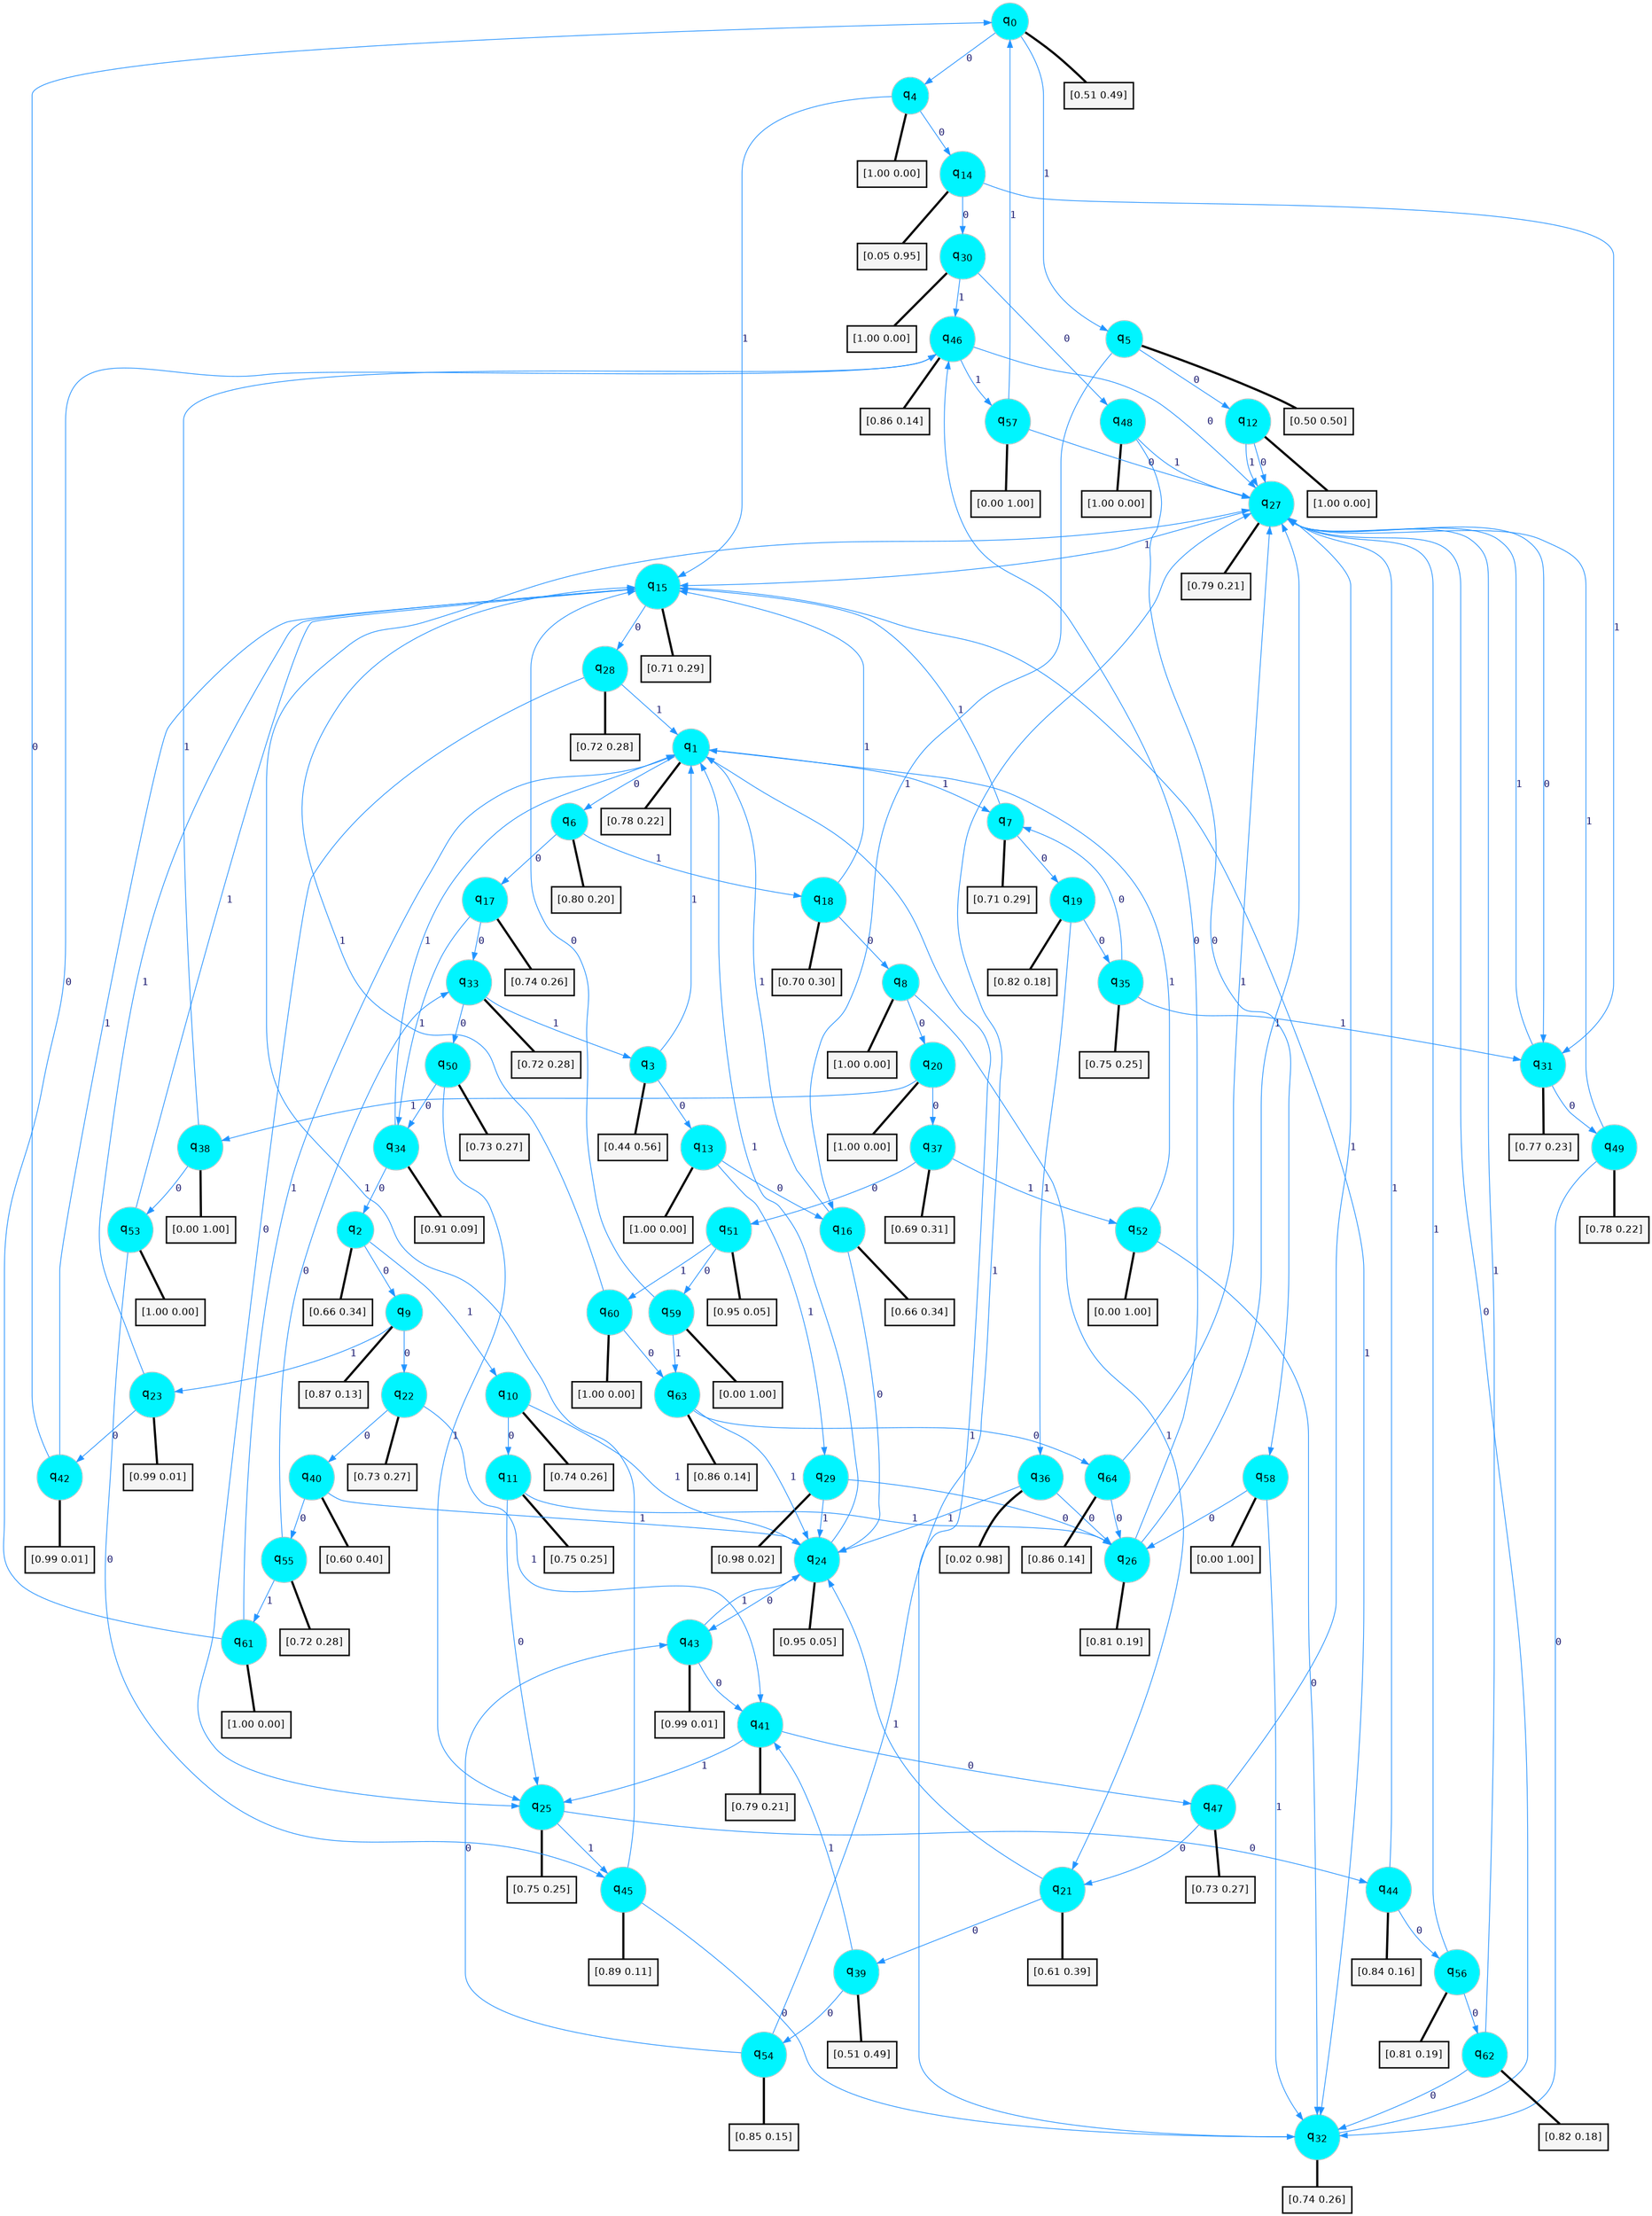 digraph G {
graph [
bgcolor=transparent, dpi=300, rankdir=TD, size="40,25"];
node [
color=gray, fillcolor=turquoise1, fontcolor=black, fontname=Helvetica, fontsize=16, fontweight=bold, shape=circle, style=filled];
edge [
arrowsize=1, color=dodgerblue1, fontcolor=midnightblue, fontname=courier, fontweight=bold, penwidth=1, style=solid, weight=20];
0[label=<q<SUB>0</SUB>>];
1[label=<q<SUB>1</SUB>>];
2[label=<q<SUB>2</SUB>>];
3[label=<q<SUB>3</SUB>>];
4[label=<q<SUB>4</SUB>>];
5[label=<q<SUB>5</SUB>>];
6[label=<q<SUB>6</SUB>>];
7[label=<q<SUB>7</SUB>>];
8[label=<q<SUB>8</SUB>>];
9[label=<q<SUB>9</SUB>>];
10[label=<q<SUB>10</SUB>>];
11[label=<q<SUB>11</SUB>>];
12[label=<q<SUB>12</SUB>>];
13[label=<q<SUB>13</SUB>>];
14[label=<q<SUB>14</SUB>>];
15[label=<q<SUB>15</SUB>>];
16[label=<q<SUB>16</SUB>>];
17[label=<q<SUB>17</SUB>>];
18[label=<q<SUB>18</SUB>>];
19[label=<q<SUB>19</SUB>>];
20[label=<q<SUB>20</SUB>>];
21[label=<q<SUB>21</SUB>>];
22[label=<q<SUB>22</SUB>>];
23[label=<q<SUB>23</SUB>>];
24[label=<q<SUB>24</SUB>>];
25[label=<q<SUB>25</SUB>>];
26[label=<q<SUB>26</SUB>>];
27[label=<q<SUB>27</SUB>>];
28[label=<q<SUB>28</SUB>>];
29[label=<q<SUB>29</SUB>>];
30[label=<q<SUB>30</SUB>>];
31[label=<q<SUB>31</SUB>>];
32[label=<q<SUB>32</SUB>>];
33[label=<q<SUB>33</SUB>>];
34[label=<q<SUB>34</SUB>>];
35[label=<q<SUB>35</SUB>>];
36[label=<q<SUB>36</SUB>>];
37[label=<q<SUB>37</SUB>>];
38[label=<q<SUB>38</SUB>>];
39[label=<q<SUB>39</SUB>>];
40[label=<q<SUB>40</SUB>>];
41[label=<q<SUB>41</SUB>>];
42[label=<q<SUB>42</SUB>>];
43[label=<q<SUB>43</SUB>>];
44[label=<q<SUB>44</SUB>>];
45[label=<q<SUB>45</SUB>>];
46[label=<q<SUB>46</SUB>>];
47[label=<q<SUB>47</SUB>>];
48[label=<q<SUB>48</SUB>>];
49[label=<q<SUB>49</SUB>>];
50[label=<q<SUB>50</SUB>>];
51[label=<q<SUB>51</SUB>>];
52[label=<q<SUB>52</SUB>>];
53[label=<q<SUB>53</SUB>>];
54[label=<q<SUB>54</SUB>>];
55[label=<q<SUB>55</SUB>>];
56[label=<q<SUB>56</SUB>>];
57[label=<q<SUB>57</SUB>>];
58[label=<q<SUB>58</SUB>>];
59[label=<q<SUB>59</SUB>>];
60[label=<q<SUB>60</SUB>>];
61[label=<q<SUB>61</SUB>>];
62[label=<q<SUB>62</SUB>>];
63[label=<q<SUB>63</SUB>>];
64[label=<q<SUB>64</SUB>>];
65[label="[0.51 0.49]", shape=box,fontcolor=black, fontname=Helvetica, fontsize=14, penwidth=2, fillcolor=whitesmoke,color=black];
66[label="[0.78 0.22]", shape=box,fontcolor=black, fontname=Helvetica, fontsize=14, penwidth=2, fillcolor=whitesmoke,color=black];
67[label="[0.66 0.34]", shape=box,fontcolor=black, fontname=Helvetica, fontsize=14, penwidth=2, fillcolor=whitesmoke,color=black];
68[label="[0.44 0.56]", shape=box,fontcolor=black, fontname=Helvetica, fontsize=14, penwidth=2, fillcolor=whitesmoke,color=black];
69[label="[1.00 0.00]", shape=box,fontcolor=black, fontname=Helvetica, fontsize=14, penwidth=2, fillcolor=whitesmoke,color=black];
70[label="[0.50 0.50]", shape=box,fontcolor=black, fontname=Helvetica, fontsize=14, penwidth=2, fillcolor=whitesmoke,color=black];
71[label="[0.80 0.20]", shape=box,fontcolor=black, fontname=Helvetica, fontsize=14, penwidth=2, fillcolor=whitesmoke,color=black];
72[label="[0.71 0.29]", shape=box,fontcolor=black, fontname=Helvetica, fontsize=14, penwidth=2, fillcolor=whitesmoke,color=black];
73[label="[1.00 0.00]", shape=box,fontcolor=black, fontname=Helvetica, fontsize=14, penwidth=2, fillcolor=whitesmoke,color=black];
74[label="[0.87 0.13]", shape=box,fontcolor=black, fontname=Helvetica, fontsize=14, penwidth=2, fillcolor=whitesmoke,color=black];
75[label="[0.74 0.26]", shape=box,fontcolor=black, fontname=Helvetica, fontsize=14, penwidth=2, fillcolor=whitesmoke,color=black];
76[label="[0.75 0.25]", shape=box,fontcolor=black, fontname=Helvetica, fontsize=14, penwidth=2, fillcolor=whitesmoke,color=black];
77[label="[1.00 0.00]", shape=box,fontcolor=black, fontname=Helvetica, fontsize=14, penwidth=2, fillcolor=whitesmoke,color=black];
78[label="[1.00 0.00]", shape=box,fontcolor=black, fontname=Helvetica, fontsize=14, penwidth=2, fillcolor=whitesmoke,color=black];
79[label="[0.05 0.95]", shape=box,fontcolor=black, fontname=Helvetica, fontsize=14, penwidth=2, fillcolor=whitesmoke,color=black];
80[label="[0.71 0.29]", shape=box,fontcolor=black, fontname=Helvetica, fontsize=14, penwidth=2, fillcolor=whitesmoke,color=black];
81[label="[0.66 0.34]", shape=box,fontcolor=black, fontname=Helvetica, fontsize=14, penwidth=2, fillcolor=whitesmoke,color=black];
82[label="[0.74 0.26]", shape=box,fontcolor=black, fontname=Helvetica, fontsize=14, penwidth=2, fillcolor=whitesmoke,color=black];
83[label="[0.70 0.30]", shape=box,fontcolor=black, fontname=Helvetica, fontsize=14, penwidth=2, fillcolor=whitesmoke,color=black];
84[label="[0.82 0.18]", shape=box,fontcolor=black, fontname=Helvetica, fontsize=14, penwidth=2, fillcolor=whitesmoke,color=black];
85[label="[1.00 0.00]", shape=box,fontcolor=black, fontname=Helvetica, fontsize=14, penwidth=2, fillcolor=whitesmoke,color=black];
86[label="[0.61 0.39]", shape=box,fontcolor=black, fontname=Helvetica, fontsize=14, penwidth=2, fillcolor=whitesmoke,color=black];
87[label="[0.73 0.27]", shape=box,fontcolor=black, fontname=Helvetica, fontsize=14, penwidth=2, fillcolor=whitesmoke,color=black];
88[label="[0.99 0.01]", shape=box,fontcolor=black, fontname=Helvetica, fontsize=14, penwidth=2, fillcolor=whitesmoke,color=black];
89[label="[0.95 0.05]", shape=box,fontcolor=black, fontname=Helvetica, fontsize=14, penwidth=2, fillcolor=whitesmoke,color=black];
90[label="[0.75 0.25]", shape=box,fontcolor=black, fontname=Helvetica, fontsize=14, penwidth=2, fillcolor=whitesmoke,color=black];
91[label="[0.81 0.19]", shape=box,fontcolor=black, fontname=Helvetica, fontsize=14, penwidth=2, fillcolor=whitesmoke,color=black];
92[label="[0.79 0.21]", shape=box,fontcolor=black, fontname=Helvetica, fontsize=14, penwidth=2, fillcolor=whitesmoke,color=black];
93[label="[0.72 0.28]", shape=box,fontcolor=black, fontname=Helvetica, fontsize=14, penwidth=2, fillcolor=whitesmoke,color=black];
94[label="[0.98 0.02]", shape=box,fontcolor=black, fontname=Helvetica, fontsize=14, penwidth=2, fillcolor=whitesmoke,color=black];
95[label="[1.00 0.00]", shape=box,fontcolor=black, fontname=Helvetica, fontsize=14, penwidth=2, fillcolor=whitesmoke,color=black];
96[label="[0.77 0.23]", shape=box,fontcolor=black, fontname=Helvetica, fontsize=14, penwidth=2, fillcolor=whitesmoke,color=black];
97[label="[0.74 0.26]", shape=box,fontcolor=black, fontname=Helvetica, fontsize=14, penwidth=2, fillcolor=whitesmoke,color=black];
98[label="[0.72 0.28]", shape=box,fontcolor=black, fontname=Helvetica, fontsize=14, penwidth=2, fillcolor=whitesmoke,color=black];
99[label="[0.91 0.09]", shape=box,fontcolor=black, fontname=Helvetica, fontsize=14, penwidth=2, fillcolor=whitesmoke,color=black];
100[label="[0.75 0.25]", shape=box,fontcolor=black, fontname=Helvetica, fontsize=14, penwidth=2, fillcolor=whitesmoke,color=black];
101[label="[0.02 0.98]", shape=box,fontcolor=black, fontname=Helvetica, fontsize=14, penwidth=2, fillcolor=whitesmoke,color=black];
102[label="[0.69 0.31]", shape=box,fontcolor=black, fontname=Helvetica, fontsize=14, penwidth=2, fillcolor=whitesmoke,color=black];
103[label="[0.00 1.00]", shape=box,fontcolor=black, fontname=Helvetica, fontsize=14, penwidth=2, fillcolor=whitesmoke,color=black];
104[label="[0.51 0.49]", shape=box,fontcolor=black, fontname=Helvetica, fontsize=14, penwidth=2, fillcolor=whitesmoke,color=black];
105[label="[0.60 0.40]", shape=box,fontcolor=black, fontname=Helvetica, fontsize=14, penwidth=2, fillcolor=whitesmoke,color=black];
106[label="[0.79 0.21]", shape=box,fontcolor=black, fontname=Helvetica, fontsize=14, penwidth=2, fillcolor=whitesmoke,color=black];
107[label="[0.99 0.01]", shape=box,fontcolor=black, fontname=Helvetica, fontsize=14, penwidth=2, fillcolor=whitesmoke,color=black];
108[label="[0.99 0.01]", shape=box,fontcolor=black, fontname=Helvetica, fontsize=14, penwidth=2, fillcolor=whitesmoke,color=black];
109[label="[0.84 0.16]", shape=box,fontcolor=black, fontname=Helvetica, fontsize=14, penwidth=2, fillcolor=whitesmoke,color=black];
110[label="[0.89 0.11]", shape=box,fontcolor=black, fontname=Helvetica, fontsize=14, penwidth=2, fillcolor=whitesmoke,color=black];
111[label="[0.86 0.14]", shape=box,fontcolor=black, fontname=Helvetica, fontsize=14, penwidth=2, fillcolor=whitesmoke,color=black];
112[label="[0.73 0.27]", shape=box,fontcolor=black, fontname=Helvetica, fontsize=14, penwidth=2, fillcolor=whitesmoke,color=black];
113[label="[1.00 0.00]", shape=box,fontcolor=black, fontname=Helvetica, fontsize=14, penwidth=2, fillcolor=whitesmoke,color=black];
114[label="[0.78 0.22]", shape=box,fontcolor=black, fontname=Helvetica, fontsize=14, penwidth=2, fillcolor=whitesmoke,color=black];
115[label="[0.73 0.27]", shape=box,fontcolor=black, fontname=Helvetica, fontsize=14, penwidth=2, fillcolor=whitesmoke,color=black];
116[label="[0.95 0.05]", shape=box,fontcolor=black, fontname=Helvetica, fontsize=14, penwidth=2, fillcolor=whitesmoke,color=black];
117[label="[0.00 1.00]", shape=box,fontcolor=black, fontname=Helvetica, fontsize=14, penwidth=2, fillcolor=whitesmoke,color=black];
118[label="[1.00 0.00]", shape=box,fontcolor=black, fontname=Helvetica, fontsize=14, penwidth=2, fillcolor=whitesmoke,color=black];
119[label="[0.85 0.15]", shape=box,fontcolor=black, fontname=Helvetica, fontsize=14, penwidth=2, fillcolor=whitesmoke,color=black];
120[label="[0.72 0.28]", shape=box,fontcolor=black, fontname=Helvetica, fontsize=14, penwidth=2, fillcolor=whitesmoke,color=black];
121[label="[0.81 0.19]", shape=box,fontcolor=black, fontname=Helvetica, fontsize=14, penwidth=2, fillcolor=whitesmoke,color=black];
122[label="[0.00 1.00]", shape=box,fontcolor=black, fontname=Helvetica, fontsize=14, penwidth=2, fillcolor=whitesmoke,color=black];
123[label="[0.00 1.00]", shape=box,fontcolor=black, fontname=Helvetica, fontsize=14, penwidth=2, fillcolor=whitesmoke,color=black];
124[label="[0.00 1.00]", shape=box,fontcolor=black, fontname=Helvetica, fontsize=14, penwidth=2, fillcolor=whitesmoke,color=black];
125[label="[1.00 0.00]", shape=box,fontcolor=black, fontname=Helvetica, fontsize=14, penwidth=2, fillcolor=whitesmoke,color=black];
126[label="[1.00 0.00]", shape=box,fontcolor=black, fontname=Helvetica, fontsize=14, penwidth=2, fillcolor=whitesmoke,color=black];
127[label="[0.82 0.18]", shape=box,fontcolor=black, fontname=Helvetica, fontsize=14, penwidth=2, fillcolor=whitesmoke,color=black];
128[label="[0.86 0.14]", shape=box,fontcolor=black, fontname=Helvetica, fontsize=14, penwidth=2, fillcolor=whitesmoke,color=black];
129[label="[0.86 0.14]", shape=box,fontcolor=black, fontname=Helvetica, fontsize=14, penwidth=2, fillcolor=whitesmoke,color=black];
0->4 [label=0];
0->5 [label=1];
0->65 [arrowhead=none, penwidth=3,color=black];
1->6 [label=0];
1->7 [label=1];
1->66 [arrowhead=none, penwidth=3,color=black];
2->9 [label=0];
2->10 [label=1];
2->67 [arrowhead=none, penwidth=3,color=black];
3->13 [label=0];
3->1 [label=1];
3->68 [arrowhead=none, penwidth=3,color=black];
4->14 [label=0];
4->15 [label=1];
4->69 [arrowhead=none, penwidth=3,color=black];
5->12 [label=0];
5->16 [label=1];
5->70 [arrowhead=none, penwidth=3,color=black];
6->17 [label=0];
6->18 [label=1];
6->71 [arrowhead=none, penwidth=3,color=black];
7->19 [label=0];
7->15 [label=1];
7->72 [arrowhead=none, penwidth=3,color=black];
8->20 [label=0];
8->21 [label=1];
8->73 [arrowhead=none, penwidth=3,color=black];
9->22 [label=0];
9->23 [label=1];
9->74 [arrowhead=none, penwidth=3,color=black];
10->11 [label=0];
10->24 [label=1];
10->75 [arrowhead=none, penwidth=3,color=black];
11->25 [label=0];
11->26 [label=1];
11->76 [arrowhead=none, penwidth=3,color=black];
12->27 [label=0];
12->27 [label=1];
12->77 [arrowhead=none, penwidth=3,color=black];
13->16 [label=0];
13->29 [label=1];
13->78 [arrowhead=none, penwidth=3,color=black];
14->30 [label=0];
14->31 [label=1];
14->79 [arrowhead=none, penwidth=3,color=black];
15->28 [label=0];
15->32 [label=1];
15->80 [arrowhead=none, penwidth=3,color=black];
16->24 [label=0];
16->1 [label=1];
16->81 [arrowhead=none, penwidth=3,color=black];
17->33 [label=0];
17->34 [label=1];
17->82 [arrowhead=none, penwidth=3,color=black];
18->8 [label=0];
18->15 [label=1];
18->83 [arrowhead=none, penwidth=3,color=black];
19->35 [label=0];
19->36 [label=1];
19->84 [arrowhead=none, penwidth=3,color=black];
20->37 [label=0];
20->38 [label=1];
20->85 [arrowhead=none, penwidth=3,color=black];
21->39 [label=0];
21->24 [label=1];
21->86 [arrowhead=none, penwidth=3,color=black];
22->40 [label=0];
22->41 [label=1];
22->87 [arrowhead=none, penwidth=3,color=black];
23->42 [label=0];
23->15 [label=1];
23->88 [arrowhead=none, penwidth=3,color=black];
24->43 [label=0];
24->1 [label=1];
24->89 [arrowhead=none, penwidth=3,color=black];
25->44 [label=0];
25->45 [label=1];
25->90 [arrowhead=none, penwidth=3,color=black];
26->46 [label=0];
26->27 [label=1];
26->91 [arrowhead=none, penwidth=3,color=black];
27->31 [label=0];
27->15 [label=1];
27->92 [arrowhead=none, penwidth=3,color=black];
28->25 [label=0];
28->1 [label=1];
28->93 [arrowhead=none, penwidth=3,color=black];
29->26 [label=0];
29->24 [label=1];
29->94 [arrowhead=none, penwidth=3,color=black];
30->48 [label=0];
30->46 [label=1];
30->95 [arrowhead=none, penwidth=3,color=black];
31->49 [label=0];
31->27 [label=1];
31->96 [arrowhead=none, penwidth=3,color=black];
32->27 [label=0];
32->1 [label=1];
32->97 [arrowhead=none, penwidth=3,color=black];
33->50 [label=0];
33->3 [label=1];
33->98 [arrowhead=none, penwidth=3,color=black];
34->2 [label=0];
34->1 [label=1];
34->99 [arrowhead=none, penwidth=3,color=black];
35->7 [label=0];
35->31 [label=1];
35->100 [arrowhead=none, penwidth=3,color=black];
36->26 [label=0];
36->24 [label=1];
36->101 [arrowhead=none, penwidth=3,color=black];
37->51 [label=0];
37->52 [label=1];
37->102 [arrowhead=none, penwidth=3,color=black];
38->53 [label=0];
38->46 [label=1];
38->103 [arrowhead=none, penwidth=3,color=black];
39->54 [label=0];
39->41 [label=1];
39->104 [arrowhead=none, penwidth=3,color=black];
40->55 [label=0];
40->24 [label=1];
40->105 [arrowhead=none, penwidth=3,color=black];
41->47 [label=0];
41->25 [label=1];
41->106 [arrowhead=none, penwidth=3,color=black];
42->0 [label=0];
42->15 [label=1];
42->107 [arrowhead=none, penwidth=3,color=black];
43->41 [label=0];
43->24 [label=1];
43->108 [arrowhead=none, penwidth=3,color=black];
44->56 [label=0];
44->27 [label=1];
44->109 [arrowhead=none, penwidth=3,color=black];
45->32 [label=0];
45->27 [label=1];
45->110 [arrowhead=none, penwidth=3,color=black];
46->27 [label=0];
46->57 [label=1];
46->111 [arrowhead=none, penwidth=3,color=black];
47->21 [label=0];
47->27 [label=1];
47->112 [arrowhead=none, penwidth=3,color=black];
48->58 [label=0];
48->27 [label=1];
48->113 [arrowhead=none, penwidth=3,color=black];
49->32 [label=0];
49->27 [label=1];
49->114 [arrowhead=none, penwidth=3,color=black];
50->34 [label=0];
50->25 [label=1];
50->115 [arrowhead=none, penwidth=3,color=black];
51->59 [label=0];
51->60 [label=1];
51->116 [arrowhead=none, penwidth=3,color=black];
52->32 [label=0];
52->1 [label=1];
52->117 [arrowhead=none, penwidth=3,color=black];
53->45 [label=0];
53->15 [label=1];
53->118 [arrowhead=none, penwidth=3,color=black];
54->43 [label=0];
54->27 [label=1];
54->119 [arrowhead=none, penwidth=3,color=black];
55->33 [label=0];
55->61 [label=1];
55->120 [arrowhead=none, penwidth=3,color=black];
56->62 [label=0];
56->27 [label=1];
56->121 [arrowhead=none, penwidth=3,color=black];
57->27 [label=0];
57->0 [label=1];
57->122 [arrowhead=none, penwidth=3,color=black];
58->26 [label=0];
58->32 [label=1];
58->123 [arrowhead=none, penwidth=3,color=black];
59->15 [label=0];
59->63 [label=1];
59->124 [arrowhead=none, penwidth=3,color=black];
60->63 [label=0];
60->15 [label=1];
60->125 [arrowhead=none, penwidth=3,color=black];
61->46 [label=0];
61->1 [label=1];
61->126 [arrowhead=none, penwidth=3,color=black];
62->32 [label=0];
62->27 [label=1];
62->127 [arrowhead=none, penwidth=3,color=black];
63->64 [label=0];
63->24 [label=1];
63->128 [arrowhead=none, penwidth=3,color=black];
64->26 [label=0];
64->27 [label=1];
64->129 [arrowhead=none, penwidth=3,color=black];
}
